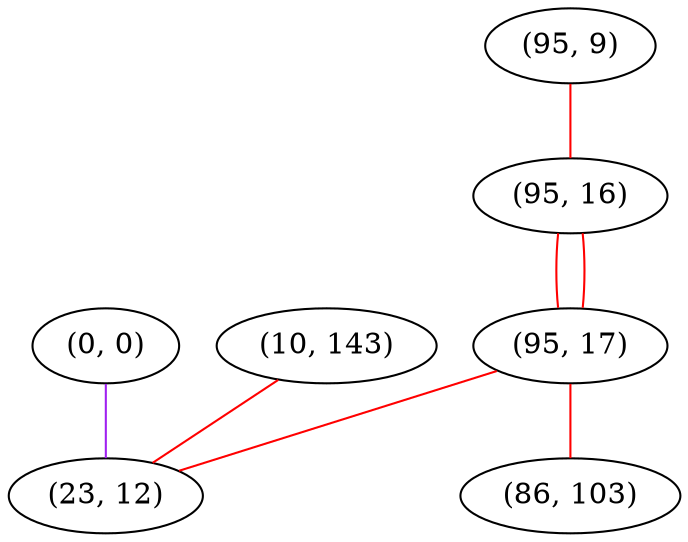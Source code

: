 graph "" {
"(0, 0)";
"(95, 9)";
"(95, 16)";
"(95, 17)";
"(10, 143)";
"(86, 103)";
"(23, 12)";
"(0, 0)" -- "(23, 12)"  [color=purple, key=0, weight=4];
"(95, 9)" -- "(95, 16)"  [color=red, key=0, weight=1];
"(95, 16)" -- "(95, 17)"  [color=red, key=0, weight=1];
"(95, 16)" -- "(95, 17)"  [color=red, key=1, weight=1];
"(95, 17)" -- "(23, 12)"  [color=red, key=0, weight=1];
"(95, 17)" -- "(86, 103)"  [color=red, key=0, weight=1];
"(10, 143)" -- "(23, 12)"  [color=red, key=0, weight=1];
}
